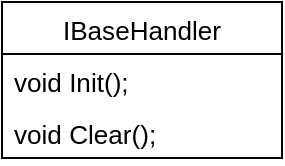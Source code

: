 <mxfile version="22.1.4" type="github">
  <diagram id="C5RBs43oDa-KdzZeNtuy" name="Page-1">
    <mxGraphModel dx="1456" dy="910" grid="1" gridSize="10" guides="1" tooltips="1" connect="1" arrows="1" fold="1" page="1" pageScale="1" pageWidth="827" pageHeight="1169" math="0" shadow="0">
      <root>
        <mxCell id="WIyWlLk6GJQsqaUBKTNV-0" />
        <mxCell id="WIyWlLk6GJQsqaUBKTNV-1" parent="WIyWlLk6GJQsqaUBKTNV-0" />
        <mxCell id="vtyjgrVnTe7GE00nzrDD-10" value="&lt;div style=&quot;font-size: 9.8pt;&quot;&gt;IBaseHandler&lt;/div&gt;" style="swimlane;fontStyle=0;childLayout=stackLayout;horizontal=1;startSize=26;fillColor=none;horizontalStack=0;resizeParent=1;resizeParentMax=0;resizeLast=0;collapsible=1;marginBottom=0;whiteSpace=wrap;html=1;fontFamily=Helvetica;labelBackgroundColor=none;fontColor=default;align=center;verticalAlign=top;" vertex="1" parent="WIyWlLk6GJQsqaUBKTNV-1">
          <mxGeometry x="340" y="510" width="140" height="78" as="geometry" />
        </mxCell>
        <mxCell id="vtyjgrVnTe7GE00nzrDD-11" value="&lt;div style=&quot;font-size: 9.8pt;&quot;&gt;void &lt;span style=&quot;&quot;&gt;Init&lt;/span&gt;&lt;span style=&quot;&quot;&gt;();&lt;/span&gt;&lt;/div&gt;" style="text;strokeColor=none;fillColor=none;align=left;verticalAlign=top;spacingLeft=4;spacingRight=4;overflow=hidden;rotatable=0;points=[[0,0.5],[1,0.5]];portConstraint=eastwest;whiteSpace=wrap;html=1;fontFamily=Helvetica;labelBackgroundColor=none;fontColor=default;" vertex="1" parent="vtyjgrVnTe7GE00nzrDD-10">
          <mxGeometry y="26" width="140" height="26" as="geometry" />
        </mxCell>
        <mxCell id="vtyjgrVnTe7GE00nzrDD-12" value="&lt;div style=&quot;font-size: 9.8pt;&quot;&gt;void &lt;span style=&quot;&quot;&gt;Clear&lt;/span&gt;&lt;span style=&quot;&quot;&gt;();&lt;/span&gt;&lt;/div&gt;" style="text;strokeColor=none;fillColor=none;align=left;verticalAlign=top;spacingLeft=4;spacingRight=4;overflow=hidden;rotatable=0;points=[[0,0.5],[1,0.5]];portConstraint=eastwest;whiteSpace=wrap;html=1;fontFamily=Helvetica;labelBackgroundColor=none;fontColor=default;" vertex="1" parent="vtyjgrVnTe7GE00nzrDD-10">
          <mxGeometry y="52" width="140" height="26" as="geometry" />
        </mxCell>
      </root>
    </mxGraphModel>
  </diagram>
</mxfile>

